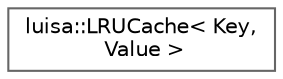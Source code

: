 digraph "类继承关系图"
{
 // LATEX_PDF_SIZE
  bgcolor="transparent";
  edge [fontname=Helvetica,fontsize=10,labelfontname=Helvetica,labelfontsize=10];
  node [fontname=Helvetica,fontsize=10,shape=box,height=0.2,width=0.4];
  rankdir="LR";
  Node0 [id="Node000000",label="luisa::LRUCache\< Key,\l Value \>",height=0.2,width=0.4,color="grey40", fillcolor="white", style="filled",URL="$classluisa_1_1_l_r_u_cache.html",tooltip=" "];
}
